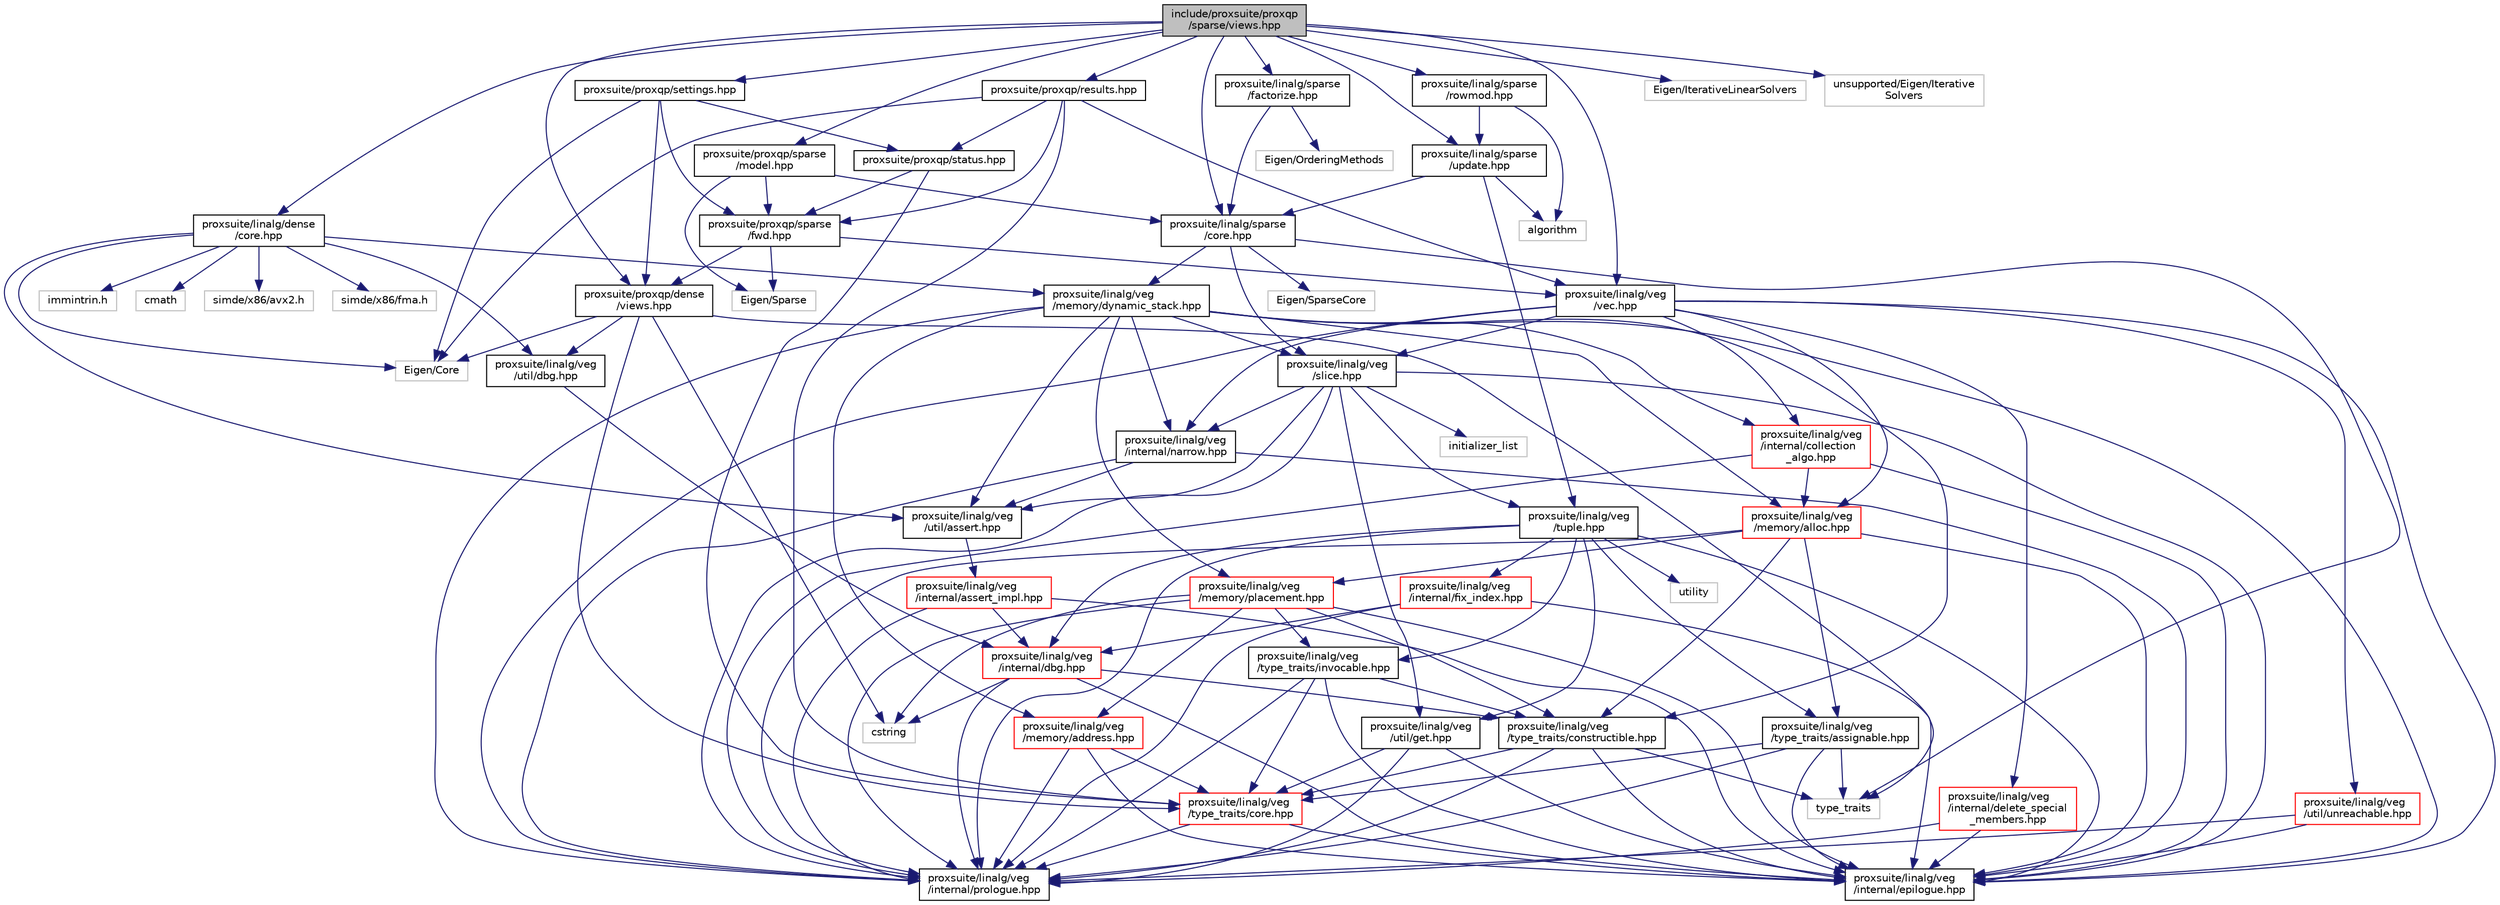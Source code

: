 digraph "include/proxsuite/proxqp/sparse/views.hpp"
{
 // LATEX_PDF_SIZE
  bgcolor="transparent";
  edge [fontname="Helvetica",fontsize="10",labelfontname="Helvetica",labelfontsize="10"];
  node [fontname="Helvetica",fontsize="10",shape=record];
  Node1 [label="include/proxsuite/proxqp\l/sparse/views.hpp",height=0.2,width=0.4,color="black", fillcolor="grey75", style="filled", fontcolor="black",tooltip=" "];
  Node1 -> Node2 [color="midnightblue",fontsize="10",style="solid",fontname="Helvetica"];
  Node2 [label="proxsuite/linalg/dense\l/core.hpp",height=0.2,width=0.4,color="black",URL="$dense_2core_8hpp.html",tooltip=" "];
  Node2 -> Node3 [color="midnightblue",fontsize="10",style="solid",fontname="Helvetica"];
  Node3 [label="proxsuite/linalg/veg\l/util/dbg.hpp",height=0.2,width=0.4,color="black",URL="$util_2dbg_8hpp.html",tooltip=" "];
  Node3 -> Node4 [color="midnightblue",fontsize="10",style="solid",fontname="Helvetica"];
  Node4 [label="proxsuite/linalg/veg\l/internal/dbg.hpp",height=0.2,width=0.4,color="red",URL="$internal_2dbg_8hpp.html",tooltip=" "];
  Node4 -> Node20 [color="midnightblue",fontsize="10",style="solid",fontname="Helvetica"];
  Node20 [label="proxsuite/linalg/veg\l/type_traits/constructible.hpp",height=0.2,width=0.4,color="black",URL="$constructible_8hpp.html",tooltip=" "];
  Node20 -> Node6 [color="midnightblue",fontsize="10",style="solid",fontname="Helvetica"];
  Node6 [label="proxsuite/linalg/veg\l/type_traits/core.hpp",height=0.2,width=0.4,color="red",URL="$veg_2type__traits_2core_8hpp.html",tooltip=" "];
  Node6 -> Node14 [color="midnightblue",fontsize="10",style="solid",fontname="Helvetica"];
  Node14 [label="proxsuite/linalg/veg\l/internal/prologue.hpp",height=0.2,width=0.4,color="black",URL="$prologue_8hpp.html",tooltip=" "];
  Node6 -> Node16 [color="midnightblue",fontsize="10",style="solid",fontname="Helvetica"];
  Node16 [label="proxsuite/linalg/veg\l/internal/epilogue.hpp",height=0.2,width=0.4,color="black",URL="$epilogue_8hpp.html",tooltip=" "];
  Node20 -> Node14 [color="midnightblue",fontsize="10",style="solid",fontname="Helvetica"];
  Node20 -> Node17 [color="midnightblue",fontsize="10",style="solid",fontname="Helvetica"];
  Node17 [label="type_traits",height=0.2,width=0.4,color="grey75",tooltip=" "];
  Node20 -> Node16 [color="midnightblue",fontsize="10",style="solid",fontname="Helvetica"];
  Node4 -> Node14 [color="midnightblue",fontsize="10",style="solid",fontname="Helvetica"];
  Node4 -> Node26 [color="midnightblue",fontsize="10",style="solid",fontname="Helvetica"];
  Node26 [label="cstring",height=0.2,width=0.4,color="grey75",tooltip=" "];
  Node4 -> Node16 [color="midnightblue",fontsize="10",style="solid",fontname="Helvetica"];
  Node2 -> Node28 [color="midnightblue",fontsize="10",style="solid",fontname="Helvetica"];
  Node28 [label="proxsuite/linalg/veg\l/util/assert.hpp",height=0.2,width=0.4,color="black",URL="$assert_8hpp.html",tooltip=" "];
  Node28 -> Node29 [color="midnightblue",fontsize="10",style="solid",fontname="Helvetica"];
  Node29 [label="proxsuite/linalg/veg\l/internal/assert_impl.hpp",height=0.2,width=0.4,color="red",URL="$assert__impl_8hpp.html",tooltip=" "];
  Node29 -> Node4 [color="midnightblue",fontsize="10",style="solid",fontname="Helvetica"];
  Node29 -> Node14 [color="midnightblue",fontsize="10",style="solid",fontname="Helvetica"];
  Node29 -> Node16 [color="midnightblue",fontsize="10",style="solid",fontname="Helvetica"];
  Node2 -> Node33 [color="midnightblue",fontsize="10",style="solid",fontname="Helvetica"];
  Node33 [label="proxsuite/linalg/veg\l/memory/dynamic_stack.hpp",height=0.2,width=0.4,color="black",URL="$dynamic__stack_8hpp.html",tooltip=" "];
  Node33 -> Node28 [color="midnightblue",fontsize="10",style="solid",fontname="Helvetica"];
  Node33 -> Node34 [color="midnightblue",fontsize="10",style="solid",fontname="Helvetica"];
  Node34 [label="proxsuite/linalg/veg\l/internal/collection\l_algo.hpp",height=0.2,width=0.4,color="red",URL="$collection__algo_8hpp.html",tooltip=" "];
  Node34 -> Node35 [color="midnightblue",fontsize="10",style="solid",fontname="Helvetica"];
  Node35 [label="proxsuite/linalg/veg\l/memory/alloc.hpp",height=0.2,width=0.4,color="red",URL="$memory_2alloc_8hpp.html",tooltip=" "];
  Node35 -> Node20 [color="midnightblue",fontsize="10",style="solid",fontname="Helvetica"];
  Node35 -> Node36 [color="midnightblue",fontsize="10",style="solid",fontname="Helvetica"];
  Node36 [label="proxsuite/linalg/veg\l/type_traits/assignable.hpp",height=0.2,width=0.4,color="black",URL="$assignable_8hpp.html",tooltip=" "];
  Node36 -> Node6 [color="midnightblue",fontsize="10",style="solid",fontname="Helvetica"];
  Node36 -> Node14 [color="midnightblue",fontsize="10",style="solid",fontname="Helvetica"];
  Node36 -> Node17 [color="midnightblue",fontsize="10",style="solid",fontname="Helvetica"];
  Node36 -> Node16 [color="midnightblue",fontsize="10",style="solid",fontname="Helvetica"];
  Node35 -> Node37 [color="midnightblue",fontsize="10",style="solid",fontname="Helvetica"];
  Node37 [label="proxsuite/linalg/veg\l/memory/placement.hpp",height=0.2,width=0.4,color="red",URL="$placement_8hpp.html",tooltip=" "];
  Node37 -> Node20 [color="midnightblue",fontsize="10",style="solid",fontname="Helvetica"];
  Node37 -> Node31 [color="midnightblue",fontsize="10",style="solid",fontname="Helvetica"];
  Node31 [label="proxsuite/linalg/veg\l/type_traits/invocable.hpp",height=0.2,width=0.4,color="black",URL="$invocable_8hpp.html",tooltip=" "];
  Node31 -> Node6 [color="midnightblue",fontsize="10",style="solid",fontname="Helvetica"];
  Node31 -> Node20 [color="midnightblue",fontsize="10",style="solid",fontname="Helvetica"];
  Node31 -> Node14 [color="midnightblue",fontsize="10",style="solid",fontname="Helvetica"];
  Node31 -> Node16 [color="midnightblue",fontsize="10",style="solid",fontname="Helvetica"];
  Node37 -> Node23 [color="midnightblue",fontsize="10",style="solid",fontname="Helvetica"];
  Node23 [label="proxsuite/linalg/veg\l/memory/address.hpp",height=0.2,width=0.4,color="red",URL="$address_8hpp.html",tooltip=" "];
  Node23 -> Node6 [color="midnightblue",fontsize="10",style="solid",fontname="Helvetica"];
  Node23 -> Node14 [color="midnightblue",fontsize="10",style="solid",fontname="Helvetica"];
  Node23 -> Node16 [color="midnightblue",fontsize="10",style="solid",fontname="Helvetica"];
  Node37 -> Node14 [color="midnightblue",fontsize="10",style="solid",fontname="Helvetica"];
  Node37 -> Node26 [color="midnightblue",fontsize="10",style="solid",fontname="Helvetica"];
  Node37 -> Node16 [color="midnightblue",fontsize="10",style="solid",fontname="Helvetica"];
  Node35 -> Node14 [color="midnightblue",fontsize="10",style="solid",fontname="Helvetica"];
  Node35 -> Node16 [color="midnightblue",fontsize="10",style="solid",fontname="Helvetica"];
  Node34 -> Node14 [color="midnightblue",fontsize="10",style="solid",fontname="Helvetica"];
  Node34 -> Node16 [color="midnightblue",fontsize="10",style="solid",fontname="Helvetica"];
  Node33 -> Node35 [color="midnightblue",fontsize="10",style="solid",fontname="Helvetica"];
  Node33 -> Node37 [color="midnightblue",fontsize="10",style="solid",fontname="Helvetica"];
  Node33 -> Node43 [color="midnightblue",fontsize="10",style="solid",fontname="Helvetica"];
  Node43 [label="proxsuite/linalg/veg\l/slice.hpp",height=0.2,width=0.4,color="black",URL="$slice_8hpp.html",tooltip=" "];
  Node43 -> Node28 [color="midnightblue",fontsize="10",style="solid",fontname="Helvetica"];
  Node43 -> Node44 [color="midnightblue",fontsize="10",style="solid",fontname="Helvetica"];
  Node44 [label="proxsuite/linalg/veg\l/util/get.hpp",height=0.2,width=0.4,color="black",URL="$get_8hpp.html",tooltip=" "];
  Node44 -> Node6 [color="midnightblue",fontsize="10",style="solid",fontname="Helvetica"];
  Node44 -> Node14 [color="midnightblue",fontsize="10",style="solid",fontname="Helvetica"];
  Node44 -> Node16 [color="midnightblue",fontsize="10",style="solid",fontname="Helvetica"];
  Node43 -> Node45 [color="midnightblue",fontsize="10",style="solid",fontname="Helvetica"];
  Node45 [label="proxsuite/linalg/veg\l/internal/narrow.hpp",height=0.2,width=0.4,color="black",URL="$narrow_8hpp.html",tooltip=" "];
  Node45 -> Node28 [color="midnightblue",fontsize="10",style="solid",fontname="Helvetica"];
  Node45 -> Node14 [color="midnightblue",fontsize="10",style="solid",fontname="Helvetica"];
  Node45 -> Node16 [color="midnightblue",fontsize="10",style="solid",fontname="Helvetica"];
  Node43 -> Node46 [color="midnightblue",fontsize="10",style="solid",fontname="Helvetica"];
  Node46 [label="proxsuite/linalg/veg\l/tuple.hpp",height=0.2,width=0.4,color="black",URL="$tuple_8hpp.html",tooltip=" "];
  Node46 -> Node36 [color="midnightblue",fontsize="10",style="solid",fontname="Helvetica"];
  Node46 -> Node4 [color="midnightblue",fontsize="10",style="solid",fontname="Helvetica"];
  Node46 -> Node31 [color="midnightblue",fontsize="10",style="solid",fontname="Helvetica"];
  Node46 -> Node44 [color="midnightblue",fontsize="10",style="solid",fontname="Helvetica"];
  Node46 -> Node47 [color="midnightblue",fontsize="10",style="solid",fontname="Helvetica"];
  Node47 [label="proxsuite/linalg/veg\l/internal/fix_index.hpp",height=0.2,width=0.4,color="red",URL="$fix__index_8hpp.html",tooltip=" "];
  Node47 -> Node4 [color="midnightblue",fontsize="10",style="solid",fontname="Helvetica"];
  Node47 -> Node14 [color="midnightblue",fontsize="10",style="solid",fontname="Helvetica"];
  Node47 -> Node16 [color="midnightblue",fontsize="10",style="solid",fontname="Helvetica"];
  Node46 -> Node14 [color="midnightblue",fontsize="10",style="solid",fontname="Helvetica"];
  Node46 -> Node48 [color="midnightblue",fontsize="10",style="solid",fontname="Helvetica"];
  Node48 [label="utility",height=0.2,width=0.4,color="grey75",tooltip=" "];
  Node46 -> Node16 [color="midnightblue",fontsize="10",style="solid",fontname="Helvetica"];
  Node43 -> Node14 [color="midnightblue",fontsize="10",style="solid",fontname="Helvetica"];
  Node43 -> Node15 [color="midnightblue",fontsize="10",style="solid",fontname="Helvetica"];
  Node15 [label="initializer_list",height=0.2,width=0.4,color="grey75",tooltip=" "];
  Node43 -> Node16 [color="midnightblue",fontsize="10",style="solid",fontname="Helvetica"];
  Node33 -> Node20 [color="midnightblue",fontsize="10",style="solid",fontname="Helvetica"];
  Node33 -> Node23 [color="midnightblue",fontsize="10",style="solid",fontname="Helvetica"];
  Node33 -> Node45 [color="midnightblue",fontsize="10",style="solid",fontname="Helvetica"];
  Node33 -> Node14 [color="midnightblue",fontsize="10",style="solid",fontname="Helvetica"];
  Node33 -> Node16 [color="midnightblue",fontsize="10",style="solid",fontname="Helvetica"];
  Node2 -> Node49 [color="midnightblue",fontsize="10",style="solid",fontname="Helvetica"];
  Node49 [label="immintrin.h",height=0.2,width=0.4,color="grey75",tooltip=" "];
  Node2 -> Node50 [color="midnightblue",fontsize="10",style="solid",fontname="Helvetica"];
  Node50 [label="cmath",height=0.2,width=0.4,color="grey75",tooltip=" "];
  Node2 -> Node51 [color="midnightblue",fontsize="10",style="solid",fontname="Helvetica"];
  Node51 [label="simde/x86/avx2.h",height=0.2,width=0.4,color="grey75",tooltip=" "];
  Node2 -> Node52 [color="midnightblue",fontsize="10",style="solid",fontname="Helvetica"];
  Node52 [label="simde/x86/fma.h",height=0.2,width=0.4,color="grey75",tooltip=" "];
  Node2 -> Node53 [color="midnightblue",fontsize="10",style="solid",fontname="Helvetica"];
  Node53 [label="Eigen/Core",height=0.2,width=0.4,color="grey75",tooltip=" "];
  Node1 -> Node54 [color="midnightblue",fontsize="10",style="solid",fontname="Helvetica"];
  Node54 [label="proxsuite/linalg/sparse\l/core.hpp",height=0.2,width=0.4,color="black",URL="$sparse_2core_8hpp.html",tooltip=" "];
  Node54 -> Node43 [color="midnightblue",fontsize="10",style="solid",fontname="Helvetica"];
  Node54 -> Node33 [color="midnightblue",fontsize="10",style="solid",fontname="Helvetica"];
  Node54 -> Node17 [color="midnightblue",fontsize="10",style="solid",fontname="Helvetica"];
  Node54 -> Node55 [color="midnightblue",fontsize="10",style="solid",fontname="Helvetica"];
  Node55 [label="Eigen/SparseCore",height=0.2,width=0.4,color="grey75",tooltip=" "];
  Node1 -> Node56 [color="midnightblue",fontsize="10",style="solid",fontname="Helvetica"];
  Node56 [label="proxsuite/linalg/sparse\l/factorize.hpp",height=0.2,width=0.4,color="black",URL="$sparse_2factorize_8hpp.html",tooltip=" "];
  Node56 -> Node54 [color="midnightblue",fontsize="10",style="solid",fontname="Helvetica"];
  Node56 -> Node57 [color="midnightblue",fontsize="10",style="solid",fontname="Helvetica"];
  Node57 [label="Eigen/OrderingMethods",height=0.2,width=0.4,color="grey75",tooltip=" "];
  Node1 -> Node58 [color="midnightblue",fontsize="10",style="solid",fontname="Helvetica"];
  Node58 [label="proxsuite/linalg/sparse\l/update.hpp",height=0.2,width=0.4,color="black",URL="$sparse_2update_8hpp.html",tooltip=" "];
  Node58 -> Node54 [color="midnightblue",fontsize="10",style="solid",fontname="Helvetica"];
  Node58 -> Node46 [color="midnightblue",fontsize="10",style="solid",fontname="Helvetica"];
  Node58 -> Node59 [color="midnightblue",fontsize="10",style="solid",fontname="Helvetica"];
  Node59 [label="algorithm",height=0.2,width=0.4,color="grey75",tooltip=" "];
  Node1 -> Node60 [color="midnightblue",fontsize="10",style="solid",fontname="Helvetica"];
  Node60 [label="proxsuite/linalg/sparse\l/rowmod.hpp",height=0.2,width=0.4,color="black",URL="$rowmod_8hpp.html",tooltip=" "];
  Node60 -> Node58 [color="midnightblue",fontsize="10",style="solid",fontname="Helvetica"];
  Node60 -> Node59 [color="midnightblue",fontsize="10",style="solid",fontname="Helvetica"];
  Node1 -> Node61 [color="midnightblue",fontsize="10",style="solid",fontname="Helvetica"];
  Node61 [label="proxsuite/proxqp/dense\l/views.hpp",height=0.2,width=0.4,color="black",URL="$dense_2views_8hpp.html",tooltip=" "];
  Node61 -> Node6 [color="midnightblue",fontsize="10",style="solid",fontname="Helvetica"];
  Node61 -> Node3 [color="midnightblue",fontsize="10",style="solid",fontname="Helvetica"];
  Node61 -> Node26 [color="midnightblue",fontsize="10",style="solid",fontname="Helvetica"];
  Node61 -> Node17 [color="midnightblue",fontsize="10",style="solid",fontname="Helvetica"];
  Node61 -> Node53 [color="midnightblue",fontsize="10",style="solid",fontname="Helvetica"];
  Node1 -> Node62 [color="midnightblue",fontsize="10",style="solid",fontname="Helvetica"];
  Node62 [label="proxsuite/proxqp/settings.hpp",height=0.2,width=0.4,color="black",URL="$settings_8hpp.html",tooltip=" "];
  Node62 -> Node53 [color="midnightblue",fontsize="10",style="solid",fontname="Helvetica"];
  Node62 -> Node63 [color="midnightblue",fontsize="10",style="solid",fontname="Helvetica"];
  Node63 [label="proxsuite/proxqp/status.hpp",height=0.2,width=0.4,color="black",URL="$status_8hpp.html",tooltip=" "];
  Node63 -> Node6 [color="midnightblue",fontsize="10",style="solid",fontname="Helvetica"];
  Node63 -> Node64 [color="midnightblue",fontsize="10",style="solid",fontname="Helvetica"];
  Node64 [label="proxsuite/proxqp/sparse\l/fwd.hpp",height=0.2,width=0.4,color="black",URL="$sparse_2fwd_8hpp.html",tooltip=" "];
  Node64 -> Node65 [color="midnightblue",fontsize="10",style="solid",fontname="Helvetica"];
  Node65 [label="Eigen/Sparse",height=0.2,width=0.4,color="grey75",tooltip=" "];
  Node64 -> Node66 [color="midnightblue",fontsize="10",style="solid",fontname="Helvetica"];
  Node66 [label="proxsuite/linalg/veg\l/vec.hpp",height=0.2,width=0.4,color="black",URL="$vec_8hpp.html",tooltip=" "];
  Node66 -> Node67 [color="midnightblue",fontsize="10",style="solid",fontname="Helvetica"];
  Node67 [label="proxsuite/linalg/veg\l/internal/delete_special\l_members.hpp",height=0.2,width=0.4,color="red",URL="$delete__special__members_8hpp.html",tooltip=" "];
  Node67 -> Node14 [color="midnightblue",fontsize="10",style="solid",fontname="Helvetica"];
  Node67 -> Node16 [color="midnightblue",fontsize="10",style="solid",fontname="Helvetica"];
  Node66 -> Node35 [color="midnightblue",fontsize="10",style="solid",fontname="Helvetica"];
  Node66 -> Node34 [color="midnightblue",fontsize="10",style="solid",fontname="Helvetica"];
  Node66 -> Node45 [color="midnightblue",fontsize="10",style="solid",fontname="Helvetica"];
  Node66 -> Node43 [color="midnightblue",fontsize="10",style="solid",fontname="Helvetica"];
  Node66 -> Node68 [color="midnightblue",fontsize="10",style="solid",fontname="Helvetica"];
  Node68 [label="proxsuite/linalg/veg\l/util/unreachable.hpp",height=0.2,width=0.4,color="red",URL="$unreachable_8hpp.html",tooltip=" "];
  Node68 -> Node14 [color="midnightblue",fontsize="10",style="solid",fontname="Helvetica"];
  Node68 -> Node16 [color="midnightblue",fontsize="10",style="solid",fontname="Helvetica"];
  Node66 -> Node14 [color="midnightblue",fontsize="10",style="solid",fontname="Helvetica"];
  Node66 -> Node16 [color="midnightblue",fontsize="10",style="solid",fontname="Helvetica"];
  Node64 -> Node61 [color="midnightblue",fontsize="10",style="solid",fontname="Helvetica"];
  Node62 -> Node61 [color="midnightblue",fontsize="10",style="solid",fontname="Helvetica"];
  Node62 -> Node64 [color="midnightblue",fontsize="10",style="solid",fontname="Helvetica"];
  Node1 -> Node66 [color="midnightblue",fontsize="10",style="solid",fontname="Helvetica"];
  Node1 -> Node69 [color="midnightblue",fontsize="10",style="solid",fontname="Helvetica"];
  Node69 [label="proxsuite/proxqp/sparse\l/model.hpp",height=0.2,width=0.4,color="black",URL="$sparse_2model_8hpp.html",tooltip=" "];
  Node69 -> Node65 [color="midnightblue",fontsize="10",style="solid",fontname="Helvetica"];
  Node69 -> Node54 [color="midnightblue",fontsize="10",style="solid",fontname="Helvetica"];
  Node69 -> Node64 [color="midnightblue",fontsize="10",style="solid",fontname="Helvetica"];
  Node1 -> Node70 [color="midnightblue",fontsize="10",style="solid",fontname="Helvetica"];
  Node70 [label="proxsuite/proxqp/results.hpp",height=0.2,width=0.4,color="black",URL="$results_8hpp.html",tooltip=" "];
  Node70 -> Node53 [color="midnightblue",fontsize="10",style="solid",fontname="Helvetica"];
  Node70 -> Node6 [color="midnightblue",fontsize="10",style="solid",fontname="Helvetica"];
  Node70 -> Node66 [color="midnightblue",fontsize="10",style="solid",fontname="Helvetica"];
  Node70 -> Node63 [color="midnightblue",fontsize="10",style="solid",fontname="Helvetica"];
  Node70 -> Node64 [color="midnightblue",fontsize="10",style="solid",fontname="Helvetica"];
  Node1 -> Node71 [color="midnightblue",fontsize="10",style="solid",fontname="Helvetica"];
  Node71 [label="Eigen/IterativeLinearSolvers",height=0.2,width=0.4,color="grey75",tooltip=" "];
  Node1 -> Node72 [color="midnightblue",fontsize="10",style="solid",fontname="Helvetica"];
  Node72 [label="unsupported/Eigen/Iterative\lSolvers",height=0.2,width=0.4,color="grey75",tooltip=" "];
}
